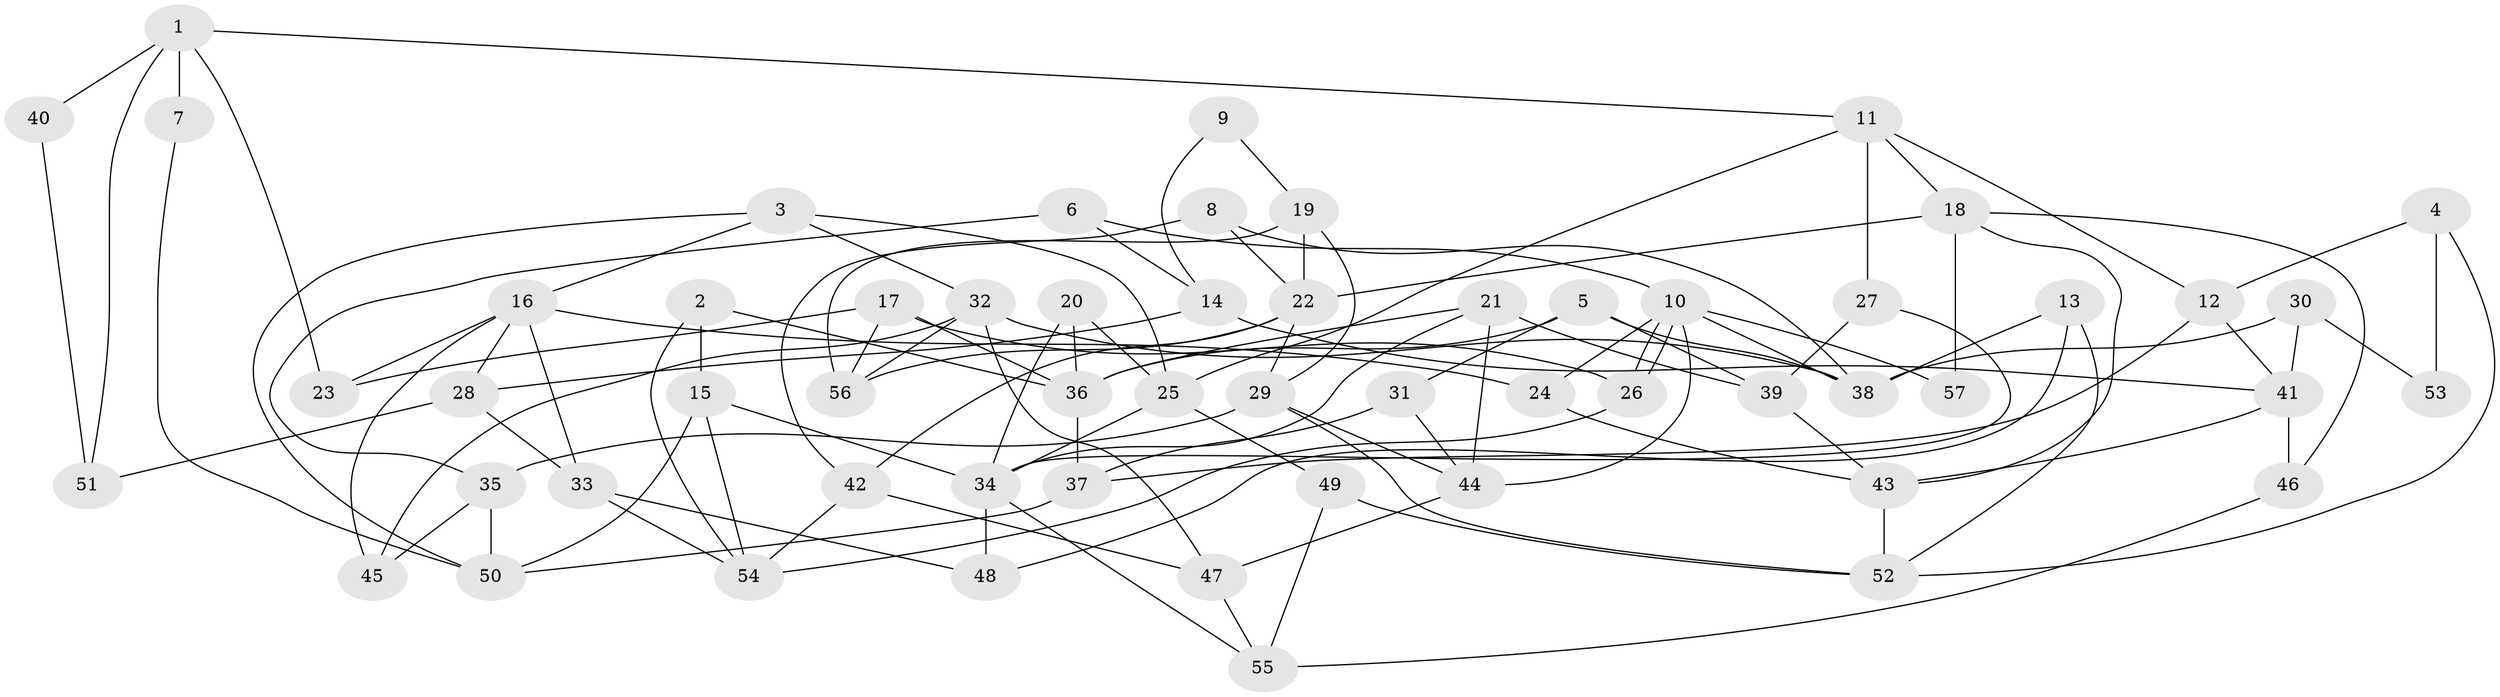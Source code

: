 // Generated by graph-tools (version 1.1) at 2025/11/02/27/25 16:11:19]
// undirected, 57 vertices, 114 edges
graph export_dot {
graph [start="1"]
  node [color=gray90,style=filled];
  1;
  2;
  3;
  4;
  5;
  6;
  7;
  8;
  9;
  10;
  11;
  12;
  13;
  14;
  15;
  16;
  17;
  18;
  19;
  20;
  21;
  22;
  23;
  24;
  25;
  26;
  27;
  28;
  29;
  30;
  31;
  32;
  33;
  34;
  35;
  36;
  37;
  38;
  39;
  40;
  41;
  42;
  43;
  44;
  45;
  46;
  47;
  48;
  49;
  50;
  51;
  52;
  53;
  54;
  55;
  56;
  57;
  1 -- 11;
  1 -- 23;
  1 -- 7;
  1 -- 40;
  1 -- 51;
  2 -- 15;
  2 -- 54;
  2 -- 36;
  3 -- 32;
  3 -- 25;
  3 -- 16;
  3 -- 50;
  4 -- 12;
  4 -- 52;
  4 -- 53;
  5 -- 31;
  5 -- 36;
  5 -- 38;
  5 -- 39;
  6 -- 35;
  6 -- 10;
  6 -- 14;
  7 -- 50;
  8 -- 22;
  8 -- 38;
  8 -- 42;
  9 -- 19;
  9 -- 14;
  10 -- 24;
  10 -- 26;
  10 -- 26;
  10 -- 38;
  10 -- 44;
  10 -- 57;
  11 -- 18;
  11 -- 25;
  11 -- 12;
  11 -- 27;
  12 -- 41;
  12 -- 37;
  13 -- 38;
  13 -- 48;
  13 -- 52;
  14 -- 41;
  14 -- 28;
  15 -- 50;
  15 -- 34;
  15 -- 54;
  16 -- 28;
  16 -- 23;
  16 -- 24;
  16 -- 33;
  16 -- 45;
  17 -- 26;
  17 -- 36;
  17 -- 23;
  17 -- 56;
  18 -- 22;
  18 -- 43;
  18 -- 46;
  18 -- 57;
  19 -- 22;
  19 -- 56;
  19 -- 29;
  20 -- 36;
  20 -- 34;
  20 -- 25;
  21 -- 36;
  21 -- 39;
  21 -- 34;
  21 -- 44;
  22 -- 56;
  22 -- 29;
  22 -- 42;
  24 -- 43;
  25 -- 34;
  25 -- 49;
  26 -- 54;
  27 -- 34;
  27 -- 39;
  28 -- 33;
  28 -- 51;
  29 -- 44;
  29 -- 35;
  29 -- 52;
  30 -- 38;
  30 -- 41;
  30 -- 53;
  31 -- 37;
  31 -- 44;
  32 -- 47;
  32 -- 38;
  32 -- 45;
  32 -- 56;
  33 -- 54;
  33 -- 48;
  34 -- 55;
  34 -- 48;
  35 -- 45;
  35 -- 50;
  36 -- 37;
  37 -- 50;
  39 -- 43;
  40 -- 51;
  41 -- 43;
  41 -- 46;
  42 -- 47;
  42 -- 54;
  43 -- 52;
  44 -- 47;
  46 -- 55;
  47 -- 55;
  49 -- 52;
  49 -- 55;
}
